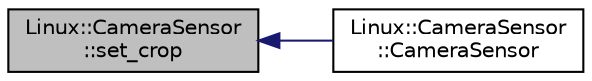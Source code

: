digraph "Linux::CameraSensor::set_crop"
{
 // INTERACTIVE_SVG=YES
  edge [fontname="Helvetica",fontsize="10",labelfontname="Helvetica",labelfontsize="10"];
  node [fontname="Helvetica",fontsize="10",shape=record];
  rankdir="LR";
  Node1 [label="Linux::CameraSensor\l::set_crop",height=0.2,width=0.4,color="black", fillcolor="grey75", style="filled", fontcolor="black"];
  Node1 -> Node2 [dir="back",color="midnightblue",fontsize="10",style="solid",fontname="Helvetica"];
  Node2 [label="Linux::CameraSensor\l::CameraSensor",height=0.2,width=0.4,color="black", fillcolor="white", style="filled",URL="$classLinux_1_1CameraSensor.html#a52d5e350d337445e68100d2dff8a858a"];
}
